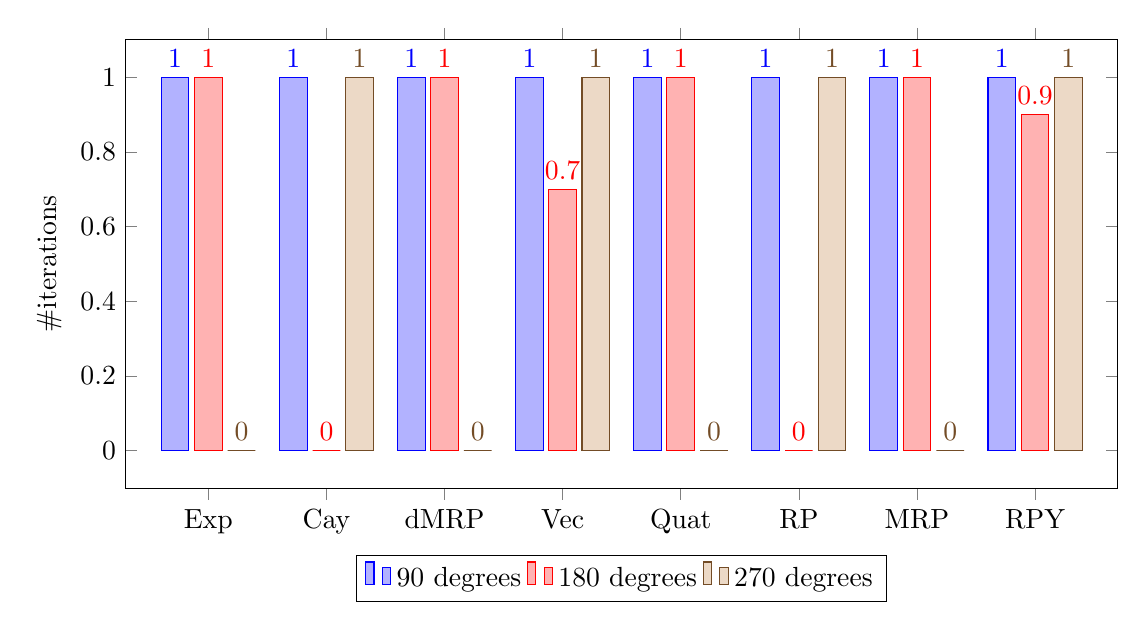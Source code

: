 \begin{tikzpicture}
\begin{axis}[ybar, ylabel={\#iterations}, x={1.5cm}, legend style={at={(0.5,-0.15)
}, anchor={north}, legend columns={-1}}, symbolic x coords={Exp,Cay,dMRP,Vec,Quat,RP,MRP,RPY}, xtick={data}, nodes near coords, nodes near coords align={vertical}, error bars/y dir=both, error bars/y explicit]
    \addplot
        coordinates {
            (Exp,1.0)
            (Cay,1.0)
            (dMRP,1.0)
            (Vec,1.0)
            (Quat,1.0)
            (RP,1.0)
            (MRP,1.0)
            (RPY,1.0)
        }
        ;
    \addplot
        coordinates {
            (Exp,1.0)
            (Cay,0.0)
            (dMRP,1.0)
            (Vec,0.7)
            (Quat,1.0)
            (RP,0.0)
            (MRP,1.0)
            (RPY,0.9)
        }
        ;
    \addplot
        coordinates {
            (Exp,0.0)
            (Cay,1.0)
            (dMRP,0.0)
            (Vec,1.0)
            (Quat,0.0)
            (RP,1.0)
            (MRP,0.0)
            (RPY,1.0)
        }
        ;
    \legend{{90 degrees},{180 degrees},{270 degrees}}
\end{axis}
\end{tikzpicture}
